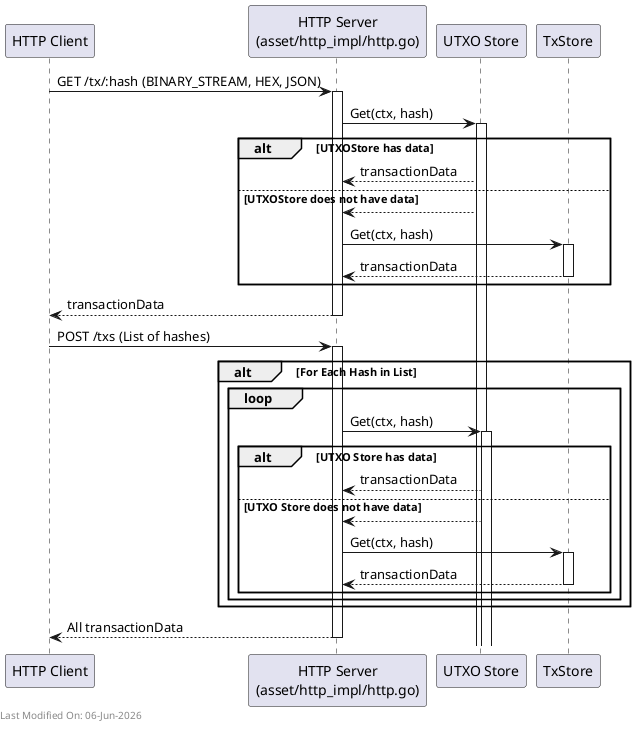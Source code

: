 @startuml
participant "HTTP Client" as Client
participant "HTTP Server\n(asset/http_impl/http.go)" as HTTPServer
participant "UTXO Store" as UTXOStore
participant "TxStore" as Store

' GET request for a single transaction in different formats
Client -> HTTPServer : GET /tx/:hash (BINARY_STREAM, HEX, JSON)
activate HTTPServer
HTTPServer -> UTXOStore : Get(ctx, hash)
activate UTXOStore
alt UTXOStore has data
    UTXOStore --> HTTPServer : transactionData
else UTXOStore does not have data
    UTXOStore --> HTTPServer
    HTTPServer -> Store : Get(ctx, hash)
    activate Store
    Store --> HTTPServer : transactionData
    deactivate Store
end
HTTPServer --> Client : transactionData
deactivate HTTPServer

' POST request for multiple transactions
Client -> HTTPServer : POST /txs (List of hashes)
activate HTTPServer
alt For Each Hash in List
    loop
        HTTPServer -> UTXOStore : Get(ctx, hash)
        activate UTXOStore
        alt UTXO Store has data
            UTXOStore --> HTTPServer : transactionData
        else UTXO Store does not have data
            UTXOStore --> HTTPServer
            HTTPServer -> Store : Get(ctx, hash)
            activate Store
            Store --> HTTPServer : transactionData
            deactivate Store
        end
    end
end
HTTPServer --> Client : All transactionData
deactivate HTTPServer

left footer Last Modified On: %date("dd-MMM-yyyy")

@enduml
